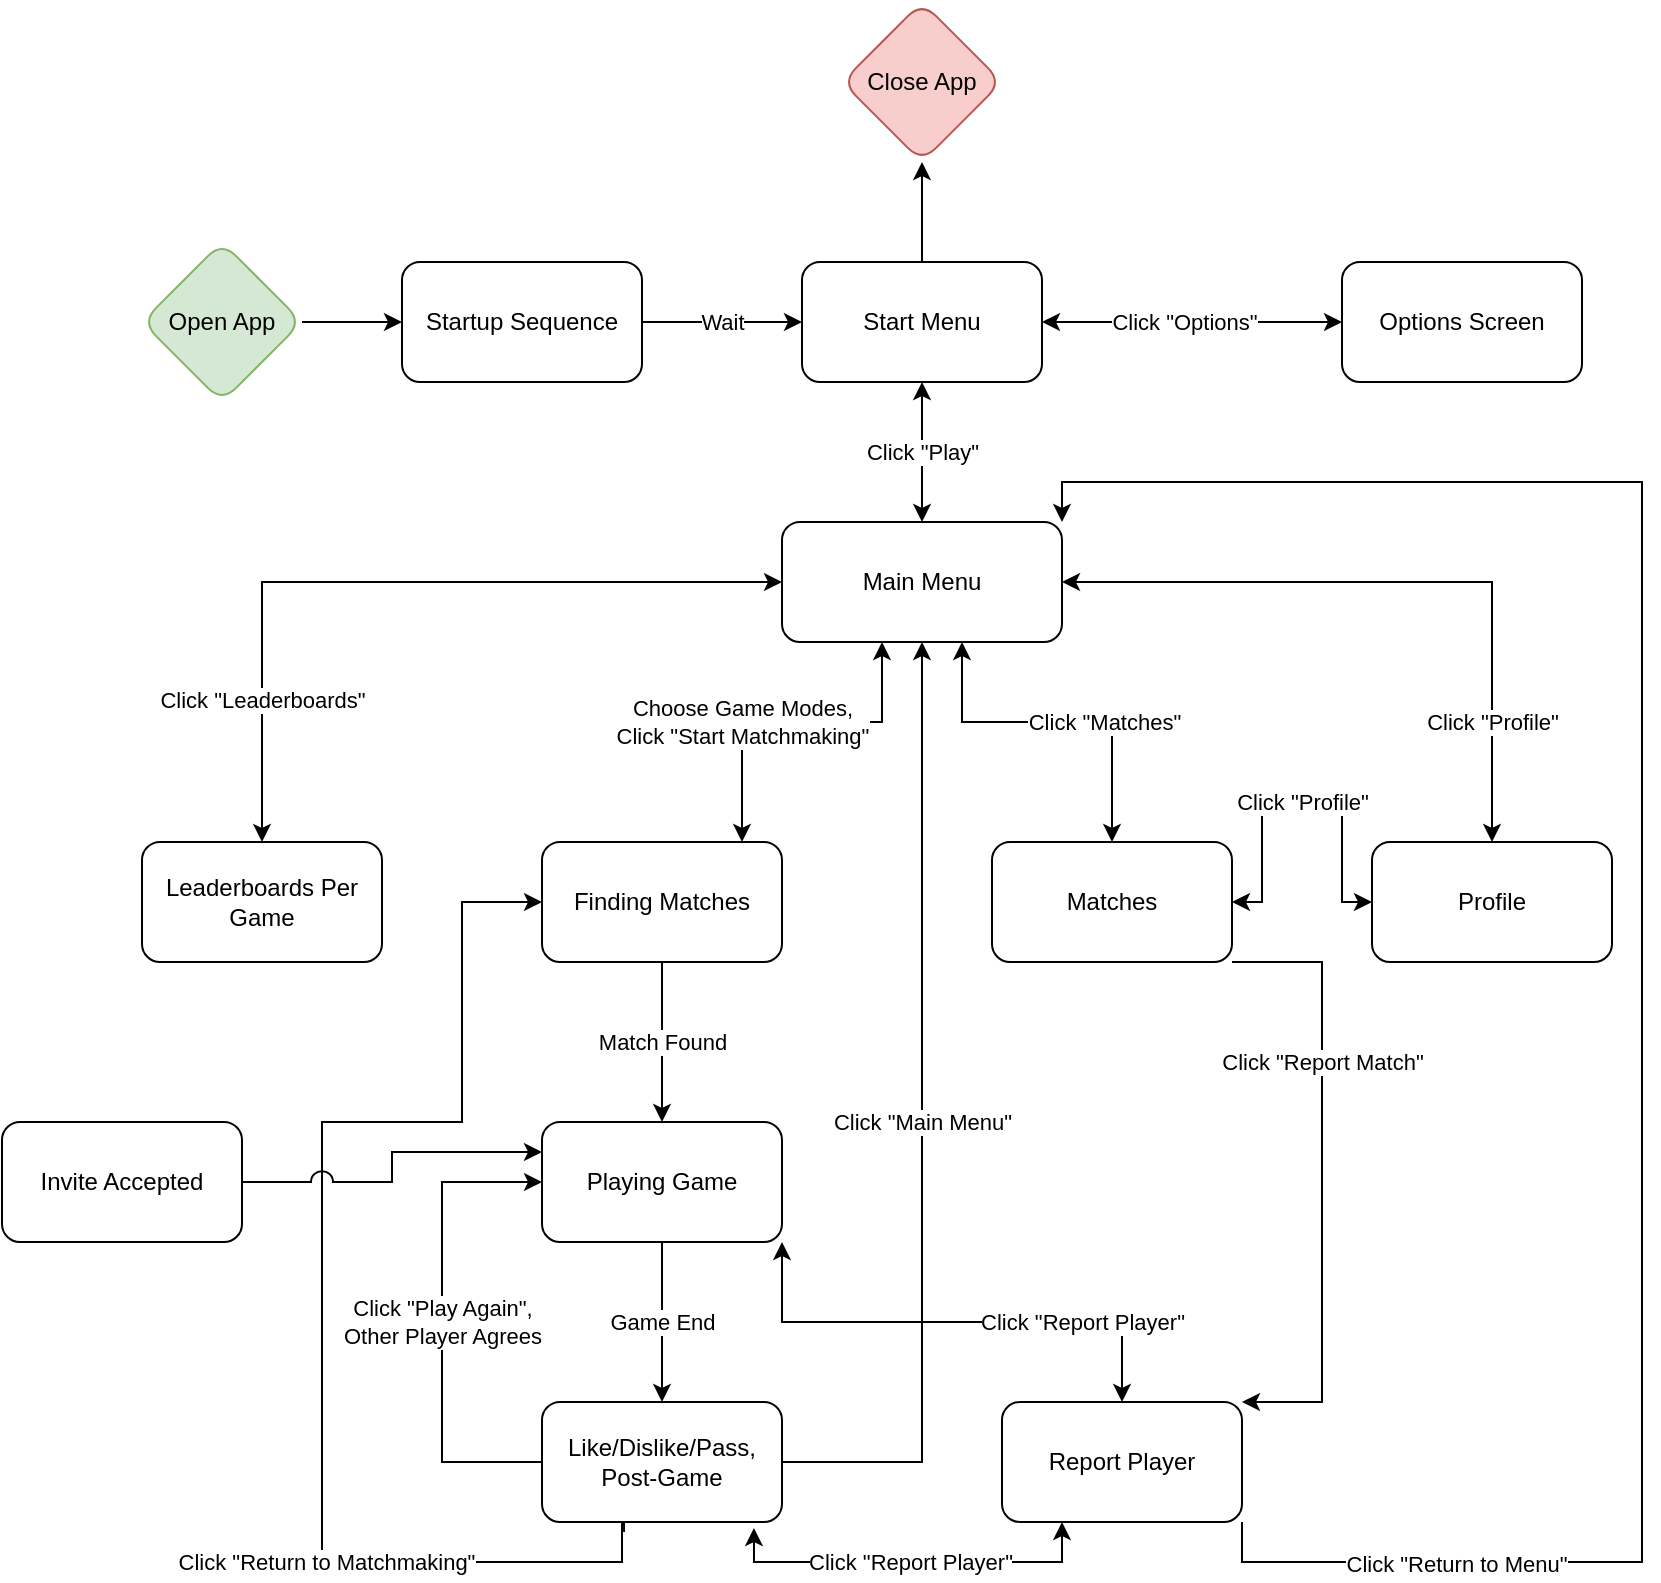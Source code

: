<mxfile version="15.0.5"><diagram id="D4MD_NYJhm6gV0ryZ3_r" name="Page-1"><mxGraphModel dx="1632" dy="392" grid="1" gridSize="10" guides="1" tooltips="1" connect="1" arrows="1" fold="1" page="1" pageScale="1" pageWidth="850" pageHeight="1100" math="0" shadow="0"><root><mxCell id="0"/><mxCell id="1" parent="0"/><mxCell id="OL88H59gUuIp5Hw8OiB2-3" value="&lt;div&gt;Wait&lt;/div&gt;" style="edgeStyle=orthogonalEdgeStyle;rounded=0;orthogonalLoop=1;jettySize=auto;html=1;exitX=1;exitY=0.5;exitDx=0;exitDy=0;entryX=0;entryY=0.5;entryDx=0;entryDy=0;" edge="1" parent="1" source="OL88H59gUuIp5Hw8OiB2-1" target="OL88H59gUuIp5Hw8OiB2-2"><mxGeometry relative="1" as="geometry"/></mxCell><mxCell id="OL88H59gUuIp5Hw8OiB2-15" value="" style="edgeStyle=orthogonalEdgeStyle;rounded=0;orthogonalLoop=1;jettySize=auto;html=1;startArrow=classic;startFill=1;endArrow=none;endFill=0;" edge="1" parent="1" source="OL88H59gUuIp5Hw8OiB2-1" target="OL88H59gUuIp5Hw8OiB2-14"><mxGeometry relative="1" as="geometry"/></mxCell><mxCell id="OL88H59gUuIp5Hw8OiB2-1" value="&lt;div&gt;Startup Sequence&lt;/div&gt;" style="rounded=1;whiteSpace=wrap;html=1;" vertex="1" parent="1"><mxGeometry x="160" y="150" width="120" height="60" as="geometry"/></mxCell><mxCell id="OL88H59gUuIp5Hw8OiB2-7" value="&lt;div&gt;Click &quot;Options&quot;&lt;/div&gt;" style="edgeStyle=orthogonalEdgeStyle;rounded=0;orthogonalLoop=1;jettySize=auto;html=1;startArrow=classic;startFill=1;" edge="1" parent="1" source="OL88H59gUuIp5Hw8OiB2-2" target="OL88H59gUuIp5Hw8OiB2-6"><mxGeometry x="-0.059" relative="1" as="geometry"><Array as="points"><mxPoint x="570" y="180"/><mxPoint x="570" y="180"/></Array><mxPoint as="offset"/></mxGeometry></mxCell><mxCell id="OL88H59gUuIp5Hw8OiB2-13" value="" style="edgeStyle=orthogonalEdgeStyle;rounded=0;orthogonalLoop=1;jettySize=auto;html=1;exitX=0.5;exitY=0;exitDx=0;exitDy=0;entryX=0.5;entryY=1;entryDx=0;entryDy=0;" edge="1" parent="1" source="OL88H59gUuIp5Hw8OiB2-2" target="OL88H59gUuIp5Hw8OiB2-12"><mxGeometry relative="1" as="geometry"><Array as="points"><mxPoint x="420" y="130"/><mxPoint x="420" y="130"/></Array></mxGeometry></mxCell><mxCell id="OL88H59gUuIp5Hw8OiB2-2" value="Start Menu" style="rounded=1;whiteSpace=wrap;html=1;" vertex="1" parent="1"><mxGeometry x="360" y="150" width="120" height="60" as="geometry"/></mxCell><mxCell id="OL88H59gUuIp5Hw8OiB2-17" value="&lt;div&gt;Click &quot;Play&quot;&lt;/div&gt;" style="edgeStyle=orthogonalEdgeStyle;rounded=0;orthogonalLoop=1;jettySize=auto;html=1;exitX=0.5;exitY=0;exitDx=0;exitDy=0;entryX=0.5;entryY=1;entryDx=0;entryDy=0;startArrow=classic;startFill=1;endArrow=classic;endFill=1;" edge="1" parent="1" source="OL88H59gUuIp5Hw8OiB2-4" target="OL88H59gUuIp5Hw8OiB2-2"><mxGeometry relative="1" as="geometry"/></mxCell><mxCell id="OL88H59gUuIp5Hw8OiB2-19" value="&lt;div&gt;Choose Game Modes,&lt;/div&gt;&lt;div&gt; Click &quot;Start Matchmaking&quot;&lt;/div&gt;" style="edgeStyle=orthogonalEdgeStyle;rounded=0;orthogonalLoop=1;jettySize=auto;html=1;startArrow=classic;startFill=1;endArrow=classic;endFill=1;" edge="1" parent="1" source="OL88H59gUuIp5Hw8OiB2-4" target="OL88H59gUuIp5Hw8OiB2-18"><mxGeometry x="0.294" relative="1" as="geometry"><Array as="points"><mxPoint x="400" y="380"/><mxPoint x="330" y="380"/></Array><mxPoint as="offset"/></mxGeometry></mxCell><mxCell id="OL88H59gUuIp5Hw8OiB2-21" value="&lt;div&gt;Click &quot;Leaderboards&quot;&lt;/div&gt;" style="edgeStyle=orthogonalEdgeStyle;rounded=0;orthogonalLoop=1;jettySize=auto;html=1;startArrow=classic;startFill=1;endArrow=classic;endFill=1;" edge="1" parent="1" source="OL88H59gUuIp5Hw8OiB2-4" target="OL88H59gUuIp5Hw8OiB2-20"><mxGeometry x="0.636" relative="1" as="geometry"><Array as="points"><mxPoint x="90" y="310"/></Array><mxPoint as="offset"/></mxGeometry></mxCell><mxCell id="OL88H59gUuIp5Hw8OiB2-23" value="" style="edgeStyle=orthogonalEdgeStyle;rounded=0;orthogonalLoop=1;jettySize=auto;html=1;startArrow=classic;startFill=1;endArrow=classic;endFill=1;" edge="1" parent="1" source="OL88H59gUuIp5Hw8OiB2-4" target="OL88H59gUuIp5Hw8OiB2-22"><mxGeometry relative="1" as="geometry"><Array as="points"><mxPoint x="440" y="380"/><mxPoint x="515" y="380"/></Array></mxGeometry></mxCell><mxCell id="OL88H59gUuIp5Hw8OiB2-26" value="&lt;div&gt;Click &quot;Matches&quot;&lt;/div&gt;" style="edgeLabel;html=1;align=center;verticalAlign=middle;resizable=0;points=[];" vertex="1" connectable="0" parent="OL88H59gUuIp5Hw8OiB2-23"><mxGeometry x="0.224" y="-3" relative="1" as="geometry"><mxPoint x="4" y="-3" as="offset"/></mxGeometry></mxCell><mxCell id="OL88H59gUuIp5Hw8OiB2-25" value="&lt;div&gt;Click &quot;Profile&quot;&lt;/div&gt;" style="edgeStyle=orthogonalEdgeStyle;rounded=0;orthogonalLoop=1;jettySize=auto;html=1;startArrow=classic;startFill=1;endArrow=classic;endFill=1;" edge="1" parent="1" source="OL88H59gUuIp5Hw8OiB2-4" target="OL88H59gUuIp5Hw8OiB2-24"><mxGeometry x="0.652" relative="1" as="geometry"><mxPoint as="offset"/></mxGeometry></mxCell><mxCell id="OL88H59gUuIp5Hw8OiB2-4" value="Main Menu" style="rounded=1;whiteSpace=wrap;html=1;" vertex="1" parent="1"><mxGeometry x="350" y="280" width="140" height="60" as="geometry"/></mxCell><mxCell id="OL88H59gUuIp5Hw8OiB2-6" value="Options Screen" style="whiteSpace=wrap;html=1;rounded=1;" vertex="1" parent="1"><mxGeometry x="630" y="150" width="120" height="60" as="geometry"/></mxCell><mxCell id="OL88H59gUuIp5Hw8OiB2-12" value="&lt;div&gt;Close App&lt;/div&gt;" style="rhombus;whiteSpace=wrap;html=1;rounded=1;fillColor=#f8cecc;strokeColor=#b85450;" vertex="1" parent="1"><mxGeometry x="380" y="20" width="80" height="80" as="geometry"/></mxCell><mxCell id="OL88H59gUuIp5Hw8OiB2-14" value="Open App" style="rhombus;whiteSpace=wrap;html=1;rounded=1;fillColor=#d5e8d4;strokeColor=#82b366;" vertex="1" parent="1"><mxGeometry x="30" y="140" width="80" height="80" as="geometry"/></mxCell><mxCell id="OL88H59gUuIp5Hw8OiB2-30" value="Match Found" style="edgeStyle=orthogonalEdgeStyle;rounded=0;orthogonalLoop=1;jettySize=auto;html=1;startArrow=none;startFill=0;endArrow=classic;endFill=1;" edge="1" parent="1" source="OL88H59gUuIp5Hw8OiB2-18" target="OL88H59gUuIp5Hw8OiB2-29"><mxGeometry relative="1" as="geometry"/></mxCell><mxCell id="OL88H59gUuIp5Hw8OiB2-18" value="Finding Matches" style="whiteSpace=wrap;html=1;rounded=1;" vertex="1" parent="1"><mxGeometry x="230" y="440" width="120" height="60" as="geometry"/></mxCell><mxCell id="OL88H59gUuIp5Hw8OiB2-20" value="Leaderboards Per Game" style="whiteSpace=wrap;html=1;rounded=1;" vertex="1" parent="1"><mxGeometry x="30" y="440" width="120" height="60" as="geometry"/></mxCell><mxCell id="OL88H59gUuIp5Hw8OiB2-27" value="&lt;div&gt;Click &quot;Profile&quot;&lt;/div&gt;" style="edgeStyle=orthogonalEdgeStyle;rounded=0;orthogonalLoop=1;jettySize=auto;html=1;exitX=1;exitY=0.5;exitDx=0;exitDy=0;entryX=0;entryY=0.5;entryDx=0;entryDy=0;startArrow=classic;startFill=1;endArrow=classic;endFill=1;" edge="1" parent="1" source="OL88H59gUuIp5Hw8OiB2-22" target="OL88H59gUuIp5Hw8OiB2-24"><mxGeometry relative="1" as="geometry"><Array as="points"><mxPoint x="590" y="470"/><mxPoint x="590" y="420"/><mxPoint x="630" y="420"/><mxPoint x="630" y="470"/></Array><mxPoint as="offset"/></mxGeometry></mxCell><mxCell id="OL88H59gUuIp5Hw8OiB2-40" value="Click &quot;Report Match&quot;" style="edgeStyle=orthogonalEdgeStyle;rounded=0;jumpStyle=arc;jumpSize=11;orthogonalLoop=1;jettySize=auto;html=1;exitX=1;exitY=1;exitDx=0;exitDy=0;entryX=1;entryY=0;entryDx=0;entryDy=0;startArrow=none;startFill=0;endArrow=classic;endFill=1;" edge="1" parent="1" source="OL88H59gUuIp5Hw8OiB2-22" target="OL88H59gUuIp5Hw8OiB2-39"><mxGeometry x="-0.377" relative="1" as="geometry"><Array as="points"><mxPoint x="620" y="500"/><mxPoint x="620" y="720"/></Array><mxPoint as="offset"/></mxGeometry></mxCell><mxCell id="OL88H59gUuIp5Hw8OiB2-22" value="&lt;div&gt;Matches&lt;/div&gt;" style="whiteSpace=wrap;html=1;rounded=1;" vertex="1" parent="1"><mxGeometry x="455" y="440" width="120" height="60" as="geometry"/></mxCell><mxCell id="OL88H59gUuIp5Hw8OiB2-24" value="&lt;div&gt;Profile&lt;/div&gt;" style="whiteSpace=wrap;html=1;rounded=1;" vertex="1" parent="1"><mxGeometry x="645" y="440" width="120" height="60" as="geometry"/></mxCell><mxCell id="OL88H59gUuIp5Hw8OiB2-32" value="Game End" style="edgeStyle=orthogonalEdgeStyle;rounded=0;orthogonalLoop=1;jettySize=auto;html=1;startArrow=none;startFill=0;endArrow=classic;endFill=1;" edge="1" parent="1" source="OL88H59gUuIp5Hw8OiB2-29" target="OL88H59gUuIp5Hw8OiB2-31"><mxGeometry relative="1" as="geometry"/></mxCell><mxCell id="OL88H59gUuIp5Hw8OiB2-41" value="Click &quot;Report Player&quot;" style="edgeStyle=orthogonalEdgeStyle;rounded=0;jumpStyle=arc;jumpSize=11;orthogonalLoop=1;jettySize=auto;html=1;exitX=1;exitY=1;exitDx=0;exitDy=0;entryX=0.5;entryY=0;entryDx=0;entryDy=0;startArrow=classic;startFill=1;endArrow=classic;endFill=1;sketch=0;shadow=0;" edge="1" parent="1" source="OL88H59gUuIp5Hw8OiB2-29" target="OL88H59gUuIp5Hw8OiB2-39"><mxGeometry x="0.52" relative="1" as="geometry"><mxPoint as="offset"/></mxGeometry></mxCell><mxCell id="OL88H59gUuIp5Hw8OiB2-29" value="Playing Game" style="whiteSpace=wrap;html=1;rounded=1;" vertex="1" parent="1"><mxGeometry x="230" y="580" width="120" height="60" as="geometry"/></mxCell><mxCell id="OL88H59gUuIp5Hw8OiB2-35" value="&lt;div&gt;Click &quot;Play Again&quot;, &lt;br&gt;&lt;/div&gt;&lt;div&gt;Other Player Agrees&lt;br&gt;&lt;/div&gt;" style="edgeStyle=orthogonalEdgeStyle;rounded=0;orthogonalLoop=1;jettySize=auto;html=1;exitX=0;exitY=0.5;exitDx=0;exitDy=0;entryX=0;entryY=0.5;entryDx=0;entryDy=0;startArrow=none;startFill=0;endArrow=classic;endFill=1;" edge="1" parent="1" source="OL88H59gUuIp5Hw8OiB2-31" target="OL88H59gUuIp5Hw8OiB2-29"><mxGeometry relative="1" as="geometry"><Array as="points"><mxPoint x="180" y="750"/><mxPoint x="180" y="610"/></Array></mxGeometry></mxCell><mxCell id="OL88H59gUuIp5Hw8OiB2-36" value="Click &quot;Main Menu&quot;" style="edgeStyle=orthogonalEdgeStyle;rounded=0;orthogonalLoop=1;jettySize=auto;html=1;exitX=1;exitY=0.5;exitDx=0;exitDy=0;entryX=0.5;entryY=1;entryDx=0;entryDy=0;startArrow=none;startFill=0;endArrow=classic;endFill=1;" edge="1" parent="1" source="OL88H59gUuIp5Hw8OiB2-31" target="OL88H59gUuIp5Hw8OiB2-4"><mxGeometry relative="1" as="geometry"/></mxCell><mxCell id="OL88H59gUuIp5Hw8OiB2-37" value="&lt;div&gt;Click &quot;Return to Matchmaking&quot;&lt;/div&gt;" style="edgeStyle=orthogonalEdgeStyle;rounded=0;orthogonalLoop=1;jettySize=auto;html=1;exitX=0.342;exitY=1.083;exitDx=0;exitDy=0;startArrow=none;startFill=0;endArrow=classic;endFill=1;exitPerimeter=0;" edge="1" parent="1" source="OL88H59gUuIp5Hw8OiB2-31"><mxGeometry x="-0.436" relative="1" as="geometry"><mxPoint x="230" y="470" as="targetPoint"/><Array as="points"><mxPoint x="271" y="780"/><mxPoint x="270" y="780"/><mxPoint x="270" y="800"/><mxPoint x="120" y="800"/><mxPoint x="120" y="580"/><mxPoint x="190" y="580"/><mxPoint x="190" y="470"/></Array><mxPoint as="offset"/></mxGeometry></mxCell><mxCell id="OL88H59gUuIp5Hw8OiB2-42" value="Click &quot;Report Player&quot;" style="edgeStyle=orthogonalEdgeStyle;rounded=0;sketch=0;jumpStyle=arc;jumpSize=11;orthogonalLoop=1;jettySize=auto;html=1;exitX=0.883;exitY=1.05;exitDx=0;exitDy=0;entryX=0.25;entryY=1;entryDx=0;entryDy=0;shadow=0;startArrow=classic;startFill=1;endArrow=classic;endFill=1;exitPerimeter=0;" edge="1" parent="1" source="OL88H59gUuIp5Hw8OiB2-31" target="OL88H59gUuIp5Hw8OiB2-39"><mxGeometry relative="1" as="geometry"><Array as="points"><mxPoint x="336" y="800"/><mxPoint x="490" y="800"/></Array></mxGeometry></mxCell><mxCell id="OL88H59gUuIp5Hw8OiB2-31" value="Like/Dislike/Pass, Post-Game" style="whiteSpace=wrap;html=1;rounded=1;" vertex="1" parent="1"><mxGeometry x="230" y="720" width="120" height="60" as="geometry"/></mxCell><mxCell id="OL88H59gUuIp5Hw8OiB2-43" style="edgeStyle=orthogonalEdgeStyle;rounded=0;sketch=0;jumpStyle=arc;jumpSize=11;orthogonalLoop=1;jettySize=auto;html=1;exitX=1;exitY=1;exitDx=0;exitDy=0;shadow=0;startArrow=none;startFill=0;endArrow=classic;endFill=1;entryX=1;entryY=0;entryDx=0;entryDy=0;" edge="1" parent="1" source="OL88H59gUuIp5Hw8OiB2-39" target="OL88H59gUuIp5Hw8OiB2-4"><mxGeometry relative="1" as="geometry"><mxPoint x="800" y="280" as="targetPoint"/><Array as="points"><mxPoint x="580" y="800"/><mxPoint x="780" y="800"/><mxPoint x="780" y="260"/><mxPoint x="490" y="260"/></Array></mxGeometry></mxCell><mxCell id="OL88H59gUuIp5Hw8OiB2-44" value="Click &quot;Return to Menu&quot;" style="edgeLabel;html=1;align=center;verticalAlign=middle;resizable=0;points=[];" vertex="1" connectable="0" parent="OL88H59gUuIp5Hw8OiB2-43"><mxGeometry x="-0.673" y="-1" relative="1" as="geometry"><mxPoint x="-48" as="offset"/></mxGeometry></mxCell><mxCell id="OL88H59gUuIp5Hw8OiB2-39" value="&lt;div&gt;Report Player&lt;/div&gt;" style="rounded=1;whiteSpace=wrap;html=1;" vertex="1" parent="1"><mxGeometry x="460" y="720" width="120" height="60" as="geometry"/></mxCell><mxCell id="OL88H59gUuIp5Hw8OiB2-46" style="edgeStyle=orthogonalEdgeStyle;rounded=0;sketch=0;jumpStyle=arc;jumpSize=11;orthogonalLoop=1;jettySize=auto;html=1;exitX=1;exitY=0.5;exitDx=0;exitDy=0;entryX=0;entryY=0.25;entryDx=0;entryDy=0;shadow=0;startArrow=none;startFill=0;endArrow=classic;endFill=1;" edge="1" parent="1" source="OL88H59gUuIp5Hw8OiB2-45" target="OL88H59gUuIp5Hw8OiB2-29"><mxGeometry relative="1" as="geometry"/></mxCell><mxCell id="OL88H59gUuIp5Hw8OiB2-45" value="Invite Accepted" style="rounded=1;whiteSpace=wrap;html=1;" vertex="1" parent="1"><mxGeometry x="-40" y="580" width="120" height="60" as="geometry"/></mxCell></root></mxGraphModel></diagram></mxfile>